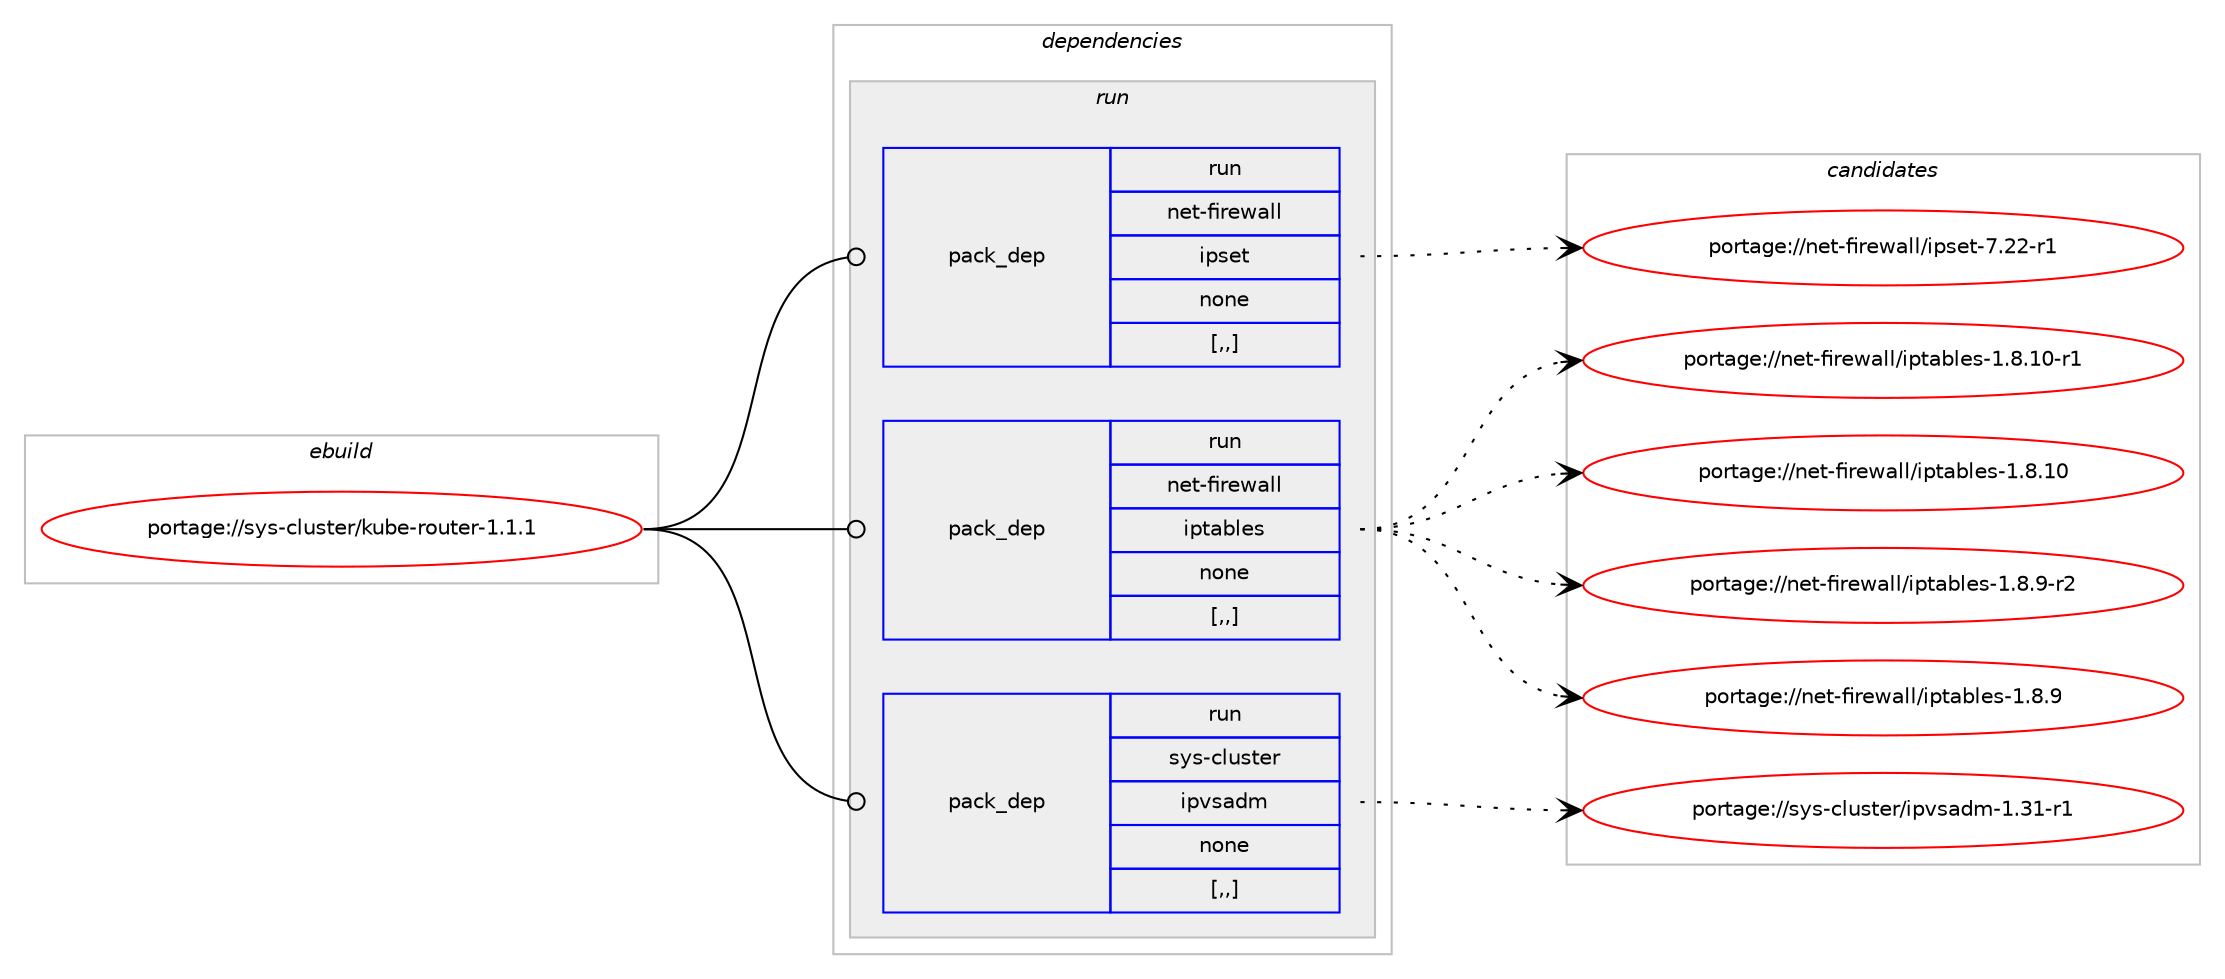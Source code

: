 digraph prolog {

# *************
# Graph options
# *************

newrank=true;
concentrate=true;
compound=true;
graph [rankdir=LR,fontname=Helvetica,fontsize=10,ranksep=1.5];#, ranksep=2.5, nodesep=0.2];
edge  [arrowhead=vee];
node  [fontname=Helvetica,fontsize=10];

# **********
# The ebuild
# **********

subgraph cluster_leftcol {
color=gray;
rank=same;
label=<<i>ebuild</i>>;
id [label="portage://sys-cluster/kube-router-1.1.1", color=red, width=4, href="../sys-cluster/kube-router-1.1.1.svg"];
}

# ****************
# The dependencies
# ****************

subgraph cluster_midcol {
color=gray;
label=<<i>dependencies</i>>;
subgraph cluster_compile {
fillcolor="#eeeeee";
style=filled;
label=<<i>compile</i>>;
}
subgraph cluster_compileandrun {
fillcolor="#eeeeee";
style=filled;
label=<<i>compile and run</i>>;
}
subgraph cluster_run {
fillcolor="#eeeeee";
style=filled;
label=<<i>run</i>>;
subgraph pack311533 {
dependency428348 [label=<<TABLE BORDER="0" CELLBORDER="1" CELLSPACING="0" CELLPADDING="4" WIDTH="220"><TR><TD ROWSPAN="6" CELLPADDING="30">pack_dep</TD></TR><TR><TD WIDTH="110">run</TD></TR><TR><TD>net-firewall</TD></TR><TR><TD>ipset</TD></TR><TR><TD>none</TD></TR><TR><TD>[,,]</TD></TR></TABLE>>, shape=none, color=blue];
}
id:e -> dependency428348:w [weight=20,style="solid",arrowhead="odot"];
subgraph pack311534 {
dependency428349 [label=<<TABLE BORDER="0" CELLBORDER="1" CELLSPACING="0" CELLPADDING="4" WIDTH="220"><TR><TD ROWSPAN="6" CELLPADDING="30">pack_dep</TD></TR><TR><TD WIDTH="110">run</TD></TR><TR><TD>net-firewall</TD></TR><TR><TD>iptables</TD></TR><TR><TD>none</TD></TR><TR><TD>[,,]</TD></TR></TABLE>>, shape=none, color=blue];
}
id:e -> dependency428349:w [weight=20,style="solid",arrowhead="odot"];
subgraph pack311535 {
dependency428350 [label=<<TABLE BORDER="0" CELLBORDER="1" CELLSPACING="0" CELLPADDING="4" WIDTH="220"><TR><TD ROWSPAN="6" CELLPADDING="30">pack_dep</TD></TR><TR><TD WIDTH="110">run</TD></TR><TR><TD>sys-cluster</TD></TR><TR><TD>ipvsadm</TD></TR><TR><TD>none</TD></TR><TR><TD>[,,]</TD></TR></TABLE>>, shape=none, color=blue];
}
id:e -> dependency428350:w [weight=20,style="solid",arrowhead="odot"];
}
}

# **************
# The candidates
# **************

subgraph cluster_choices {
rank=same;
color=gray;
label=<<i>candidates</i>>;

subgraph choice311533 {
color=black;
nodesep=1;
choice11010111645102105114101119971081084710511211510111645554650504511449 [label="portage://net-firewall/ipset-7.22-r1", color=red, width=4,href="../net-firewall/ipset-7.22-r1.svg"];
dependency428348:e -> choice11010111645102105114101119971081084710511211510111645554650504511449:w [style=dotted,weight="100"];
}
subgraph choice311534 {
color=black;
nodesep=1;
choice1101011164510210511410111997108108471051121169798108101115454946564649484511449 [label="portage://net-firewall/iptables-1.8.10-r1", color=red, width=4,href="../net-firewall/iptables-1.8.10-r1.svg"];
choice110101116451021051141011199710810847105112116979810810111545494656464948 [label="portage://net-firewall/iptables-1.8.10", color=red, width=4,href="../net-firewall/iptables-1.8.10.svg"];
choice11010111645102105114101119971081084710511211697981081011154549465646574511450 [label="portage://net-firewall/iptables-1.8.9-r2", color=red, width=4,href="../net-firewall/iptables-1.8.9-r2.svg"];
choice1101011164510210511410111997108108471051121169798108101115454946564657 [label="portage://net-firewall/iptables-1.8.9", color=red, width=4,href="../net-firewall/iptables-1.8.9.svg"];
dependency428349:e -> choice1101011164510210511410111997108108471051121169798108101115454946564649484511449:w [style=dotted,weight="100"];
dependency428349:e -> choice110101116451021051141011199710810847105112116979810810111545494656464948:w [style=dotted,weight="100"];
dependency428349:e -> choice11010111645102105114101119971081084710511211697981081011154549465646574511450:w [style=dotted,weight="100"];
dependency428349:e -> choice1101011164510210511410111997108108471051121169798108101115454946564657:w [style=dotted,weight="100"];
}
subgraph choice311535 {
color=black;
nodesep=1;
choice1151211154599108117115116101114471051121181159710010945494651494511449 [label="portage://sys-cluster/ipvsadm-1.31-r1", color=red, width=4,href="../sys-cluster/ipvsadm-1.31-r1.svg"];
dependency428350:e -> choice1151211154599108117115116101114471051121181159710010945494651494511449:w [style=dotted,weight="100"];
}
}

}
